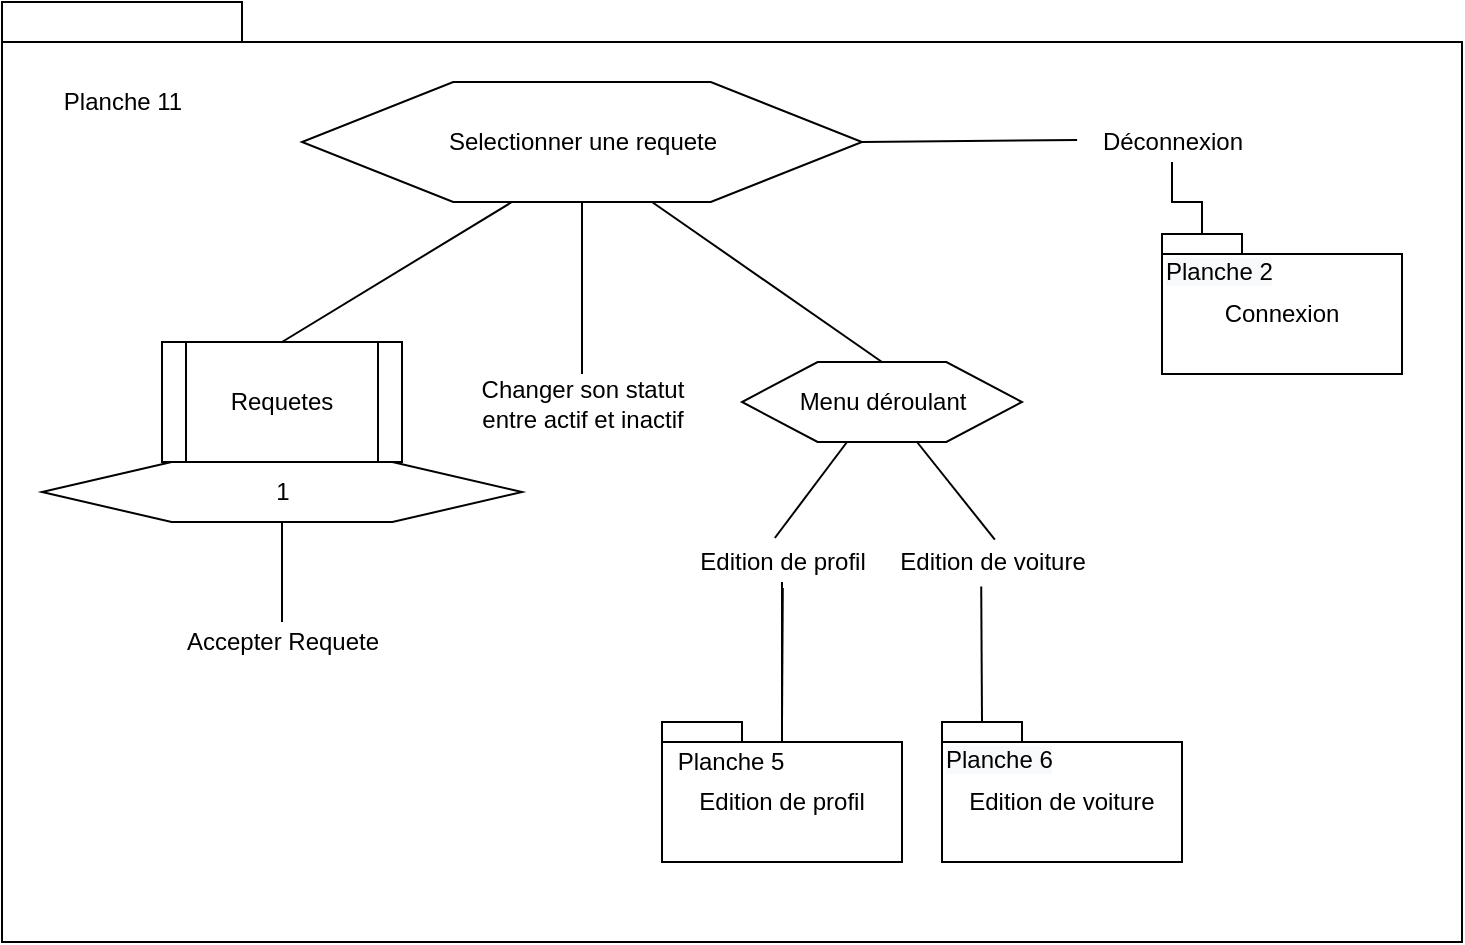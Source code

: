 <mxfile version="13.3.0" type="device"><diagram id="bToOcTh_3GBbA47eGiBJ" name="Page-1"><mxGraphModel dx="1038" dy="600" grid="1" gridSize="10" guides="1" tooltips="1" connect="1" arrows="1" fold="1" page="1" pageScale="1" pageWidth="827" pageHeight="1169" math="0" shadow="0"><root><mxCell id="0"/><mxCell id="1" parent="0"/><mxCell id="1eiLynndryjAbfIVPd-F-1" value="Requetes" style="shape=process;whiteSpace=wrap;html=1;backgroundOutline=1;" vertex="1" parent="1"><mxGeometry x="130" y="250" width="120" height="60" as="geometry"/></mxCell><mxCell id="1eiLynndryjAbfIVPd-F-2" value="" style="verticalLabelPosition=bottom;verticalAlign=top;html=1;shape=hexagon;perimeter=hexagonPerimeter2;arcSize=6;size=0.27;" vertex="1" parent="1"><mxGeometry x="200" y="120" width="280" height="60" as="geometry"/></mxCell><mxCell id="1eiLynndryjAbfIVPd-F-3" value="Selectionner une requete" style="text;html=1;align=center;verticalAlign=middle;resizable=0;points=[];autosize=1;" vertex="1" parent="1"><mxGeometry x="265" y="140" width="150" height="20" as="geometry"/></mxCell><mxCell id="1eiLynndryjAbfIVPd-F-4" value="" style="verticalLabelPosition=bottom;verticalAlign=top;html=1;shape=hexagon;perimeter=hexagonPerimeter2;arcSize=6;size=0.27;" vertex="1" parent="1"><mxGeometry x="70" y="310" width="240" height="30" as="geometry"/></mxCell><mxCell id="1eiLynndryjAbfIVPd-F-5" value="1" style="text;html=1;align=center;verticalAlign=middle;resizable=0;points=[];autosize=1;" vertex="1" parent="1"><mxGeometry x="180" y="315" width="20" height="20" as="geometry"/></mxCell><mxCell id="1eiLynndryjAbfIVPd-F-6" value="" style="endArrow=none;html=1;entryX=0.375;entryY=1;entryDx=0;entryDy=0;exitX=0.5;exitY=0;exitDx=0;exitDy=0;" edge="1" parent="1" source="1eiLynndryjAbfIVPd-F-1" target="1eiLynndryjAbfIVPd-F-2"><mxGeometry width="50" height="50" relative="1" as="geometry"><mxPoint x="390" y="250" as="sourcePoint"/><mxPoint x="440" y="200" as="targetPoint"/></mxGeometry></mxCell><mxCell id="1eiLynndryjAbfIVPd-F-8" style="edgeStyle=orthogonalEdgeStyle;rounded=0;orthogonalLoop=1;jettySize=auto;html=1;entryX=0.5;entryY=1;entryDx=0;entryDy=0;endArrow=none;endFill=0;" edge="1" parent="1" source="1eiLynndryjAbfIVPd-F-7" target="1eiLynndryjAbfIVPd-F-4"><mxGeometry relative="1" as="geometry"/></mxCell><mxCell id="1eiLynndryjAbfIVPd-F-7" value="Accepter Requete" style="text;html=1;align=center;verticalAlign=middle;resizable=0;points=[];autosize=1;" vertex="1" parent="1"><mxGeometry x="135" y="390" width="110" height="20" as="geometry"/></mxCell><mxCell id="1eiLynndryjAbfIVPd-F-10" style="edgeStyle=orthogonalEdgeStyle;rounded=0;orthogonalLoop=1;jettySize=auto;html=1;entryX=0.5;entryY=1;entryDx=0;entryDy=0;endArrow=none;endFill=0;" edge="1" parent="1" source="1eiLynndryjAbfIVPd-F-9" target="1eiLynndryjAbfIVPd-F-2"><mxGeometry relative="1" as="geometry"/></mxCell><mxCell id="1eiLynndryjAbfIVPd-F-9" value="Changer son statut &lt;br&gt;entre actif et inactif" style="text;html=1;align=center;verticalAlign=middle;resizable=0;points=[];autosize=1;" vertex="1" parent="1"><mxGeometry x="280" y="266" width="120" height="30" as="geometry"/></mxCell><mxCell id="1eiLynndryjAbfIVPd-F-11" value="" style="verticalLabelPosition=bottom;verticalAlign=top;html=1;shape=hexagon;perimeter=hexagonPerimeter2;arcSize=6;size=0.27;" vertex="1" parent="1"><mxGeometry x="420" y="260" width="140" height="40" as="geometry"/></mxCell><mxCell id="1eiLynndryjAbfIVPd-F-12" value="Menu déroulant" style="text;html=1;align=center;verticalAlign=middle;resizable=0;points=[];autosize=1;" vertex="1" parent="1"><mxGeometry x="440" y="270" width="100" height="20" as="geometry"/></mxCell><mxCell id="1eiLynndryjAbfIVPd-F-13" value="Edition de profil" style="text;html=1;align=center;verticalAlign=middle;resizable=0;points=[];autosize=1;" vertex="1" parent="1"><mxGeometry x="390" y="350" width="100" height="20" as="geometry"/></mxCell><mxCell id="1eiLynndryjAbfIVPd-F-14" value="Edition de voiture" style="text;html=1;align=center;verticalAlign=middle;resizable=0;points=[];autosize=1;" vertex="1" parent="1"><mxGeometry x="490" y="350" width="110" height="20" as="geometry"/></mxCell><mxCell id="1eiLynndryjAbfIVPd-F-15" value="" style="endArrow=none;html=1;entryX=0.375;entryY=1;entryDx=0;entryDy=0;exitX=0.464;exitY=-0.1;exitDx=0;exitDy=0;exitPerimeter=0;" edge="1" parent="1" source="1eiLynndryjAbfIVPd-F-13" target="1eiLynndryjAbfIVPd-F-11"><mxGeometry width="50" height="50" relative="1" as="geometry"><mxPoint x="415" y="356" as="sourcePoint"/><mxPoint x="465" y="306" as="targetPoint"/></mxGeometry></mxCell><mxCell id="1eiLynndryjAbfIVPd-F-16" value="" style="endArrow=none;html=1;entryX=0.513;entryY=-0.06;entryDx=0;entryDy=0;entryPerimeter=0;exitX=0.625;exitY=1;exitDx=0;exitDy=0;" edge="1" parent="1" source="1eiLynndryjAbfIVPd-F-11" target="1eiLynndryjAbfIVPd-F-14"><mxGeometry width="50" height="50" relative="1" as="geometry"><mxPoint x="350" y="260" as="sourcePoint"/><mxPoint x="400" y="210" as="targetPoint"/></mxGeometry></mxCell><mxCell id="1eiLynndryjAbfIVPd-F-17" value="" style="endArrow=none;html=1;entryX=0.5;entryY=0;entryDx=0;entryDy=0;exitX=0.625;exitY=1;exitDx=0;exitDy=0;" edge="1" parent="1" source="1eiLynndryjAbfIVPd-F-2" target="1eiLynndryjAbfIVPd-F-11"><mxGeometry width="50" height="50" relative="1" as="geometry"><mxPoint x="390" y="250" as="sourcePoint"/><mxPoint x="440" y="200" as="targetPoint"/></mxGeometry></mxCell><mxCell id="1eiLynndryjAbfIVPd-F-34" style="edgeStyle=orthogonalEdgeStyle;rounded=0;orthogonalLoop=1;jettySize=auto;html=1;entryX=0.5;entryY=0;entryDx=0;entryDy=0;endArrow=none;endFill=0;" edge="1" parent="1" source="1eiLynndryjAbfIVPd-F-18" target="1eiLynndryjAbfIVPd-F-32"><mxGeometry relative="1" as="geometry"/></mxCell><mxCell id="1eiLynndryjAbfIVPd-F-18" value="Déconnexion" style="text;html=1;align=center;verticalAlign=middle;resizable=0;points=[];autosize=1;" vertex="1" parent="1"><mxGeometry x="590" y="140" width="90" height="20" as="geometry"/></mxCell><mxCell id="1eiLynndryjAbfIVPd-F-20" value="" style="endArrow=none;html=1;entryX=-0.027;entryY=0.45;entryDx=0;entryDy=0;entryPerimeter=0;exitX=1;exitY=0.5;exitDx=0;exitDy=0;" edge="1" parent="1" source="1eiLynndryjAbfIVPd-F-2" target="1eiLynndryjAbfIVPd-F-18"><mxGeometry width="50" height="50" relative="1" as="geometry"><mxPoint x="390" y="250" as="sourcePoint"/><mxPoint x="440" y="200" as="targetPoint"/></mxGeometry></mxCell><mxCell id="1eiLynndryjAbfIVPd-F-21" value="" style="endArrow=none;html=1;entryX=0.504;entryY=1.15;entryDx=0;entryDy=0;entryPerimeter=0;" edge="1" parent="1" target="1eiLynndryjAbfIVPd-F-13"><mxGeometry width="50" height="50" relative="1" as="geometry"><mxPoint x="440" y="440" as="sourcePoint"/><mxPoint x="440" y="200" as="targetPoint"/></mxGeometry></mxCell><mxCell id="1eiLynndryjAbfIVPd-F-22" value="" style="endArrow=none;html=1;entryX=0.451;entryY=1.11;entryDx=0;entryDy=0;entryPerimeter=0;exitX=0.5;exitY=0;exitDx=0;exitDy=0;" edge="1" parent="1" source="1eiLynndryjAbfIVPd-F-26" target="1eiLynndryjAbfIVPd-F-14"><mxGeometry width="50" height="50" relative="1" as="geometry"><mxPoint x="540" y="440" as="sourcePoint"/><mxPoint x="540.4" y="383" as="targetPoint"/></mxGeometry></mxCell><mxCell id="1eiLynndryjAbfIVPd-F-28" value="" style="edgeStyle=orthogonalEdgeStyle;rounded=0;orthogonalLoop=1;jettySize=auto;html=1;endArrow=none;endFill=0;exitX=0.5;exitY=0;exitDx=0;exitDy=0;" edge="1" parent="1" source="1eiLynndryjAbfIVPd-F-23"><mxGeometry relative="1" as="geometry"><mxPoint x="440" y="370" as="targetPoint"/></mxGeometry></mxCell><mxCell id="1eiLynndryjAbfIVPd-F-23" value="Edition de profil" style="rounded=0;whiteSpace=wrap;html=1;fillColor=none;" vertex="1" parent="1"><mxGeometry x="380" y="450" width="120" height="60" as="geometry"/></mxCell><mxCell id="1eiLynndryjAbfIVPd-F-24" value="" style="rounded=0;whiteSpace=wrap;html=1;fillColor=none;" vertex="1" parent="1"><mxGeometry x="380" y="440" width="40" height="10" as="geometry"/></mxCell><mxCell id="1eiLynndryjAbfIVPd-F-25" value="Edition de voiture" style="rounded=0;whiteSpace=wrap;html=1;fillColor=none;" vertex="1" parent="1"><mxGeometry x="520" y="450" width="120" height="60" as="geometry"/></mxCell><mxCell id="1eiLynndryjAbfIVPd-F-26" value="" style="rounded=0;whiteSpace=wrap;html=1;fillColor=none;" vertex="1" parent="1"><mxGeometry x="520" y="440" width="40" height="10" as="geometry"/></mxCell><mxCell id="1eiLynndryjAbfIVPd-F-29" value="Planche 5" style="text;html=1;align=center;verticalAlign=middle;resizable=0;points=[];autosize=1;" vertex="1" parent="1"><mxGeometry x="379" y="450" width="70" height="20" as="geometry"/></mxCell><mxCell id="1eiLynndryjAbfIVPd-F-30" value="&lt;span style=&quot;color: rgb(0 , 0 , 0) ; font-family: &amp;#34;helvetica&amp;#34; ; font-size: 12px ; font-style: normal ; font-weight: 400 ; letter-spacing: normal ; text-align: center ; text-indent: 0px ; text-transform: none ; word-spacing: 0px ; background-color: rgb(248 , 249 , 250) ; display: inline ; float: none&quot;&gt;Planche 6&lt;/span&gt;" style="text;whiteSpace=wrap;html=1;" vertex="1" parent="1"><mxGeometry x="520" y="445" width="80" height="30" as="geometry"/></mxCell><mxCell id="1eiLynndryjAbfIVPd-F-31" value="Connexion" style="rounded=0;whiteSpace=wrap;html=1;fillColor=none;" vertex="1" parent="1"><mxGeometry x="630" y="206" width="120" height="60" as="geometry"/></mxCell><mxCell id="1eiLynndryjAbfIVPd-F-32" value="" style="rounded=0;whiteSpace=wrap;html=1;fillColor=none;" vertex="1" parent="1"><mxGeometry x="630" y="196" width="40" height="10" as="geometry"/></mxCell><mxCell id="1eiLynndryjAbfIVPd-F-33" value="&lt;span style=&quot;color: rgb(0 , 0 , 0) ; font-family: &amp;#34;helvetica&amp;#34; ; font-size: 12px ; font-style: normal ; font-weight: 400 ; letter-spacing: normal ; text-align: center ; text-indent: 0px ; text-transform: none ; word-spacing: 0px ; background-color: rgb(248 , 249 , 250) ; display: inline ; float: none&quot;&gt;Planche 2&lt;/span&gt;" style="text;whiteSpace=wrap;html=1;" vertex="1" parent="1"><mxGeometry x="630" y="201" width="80" height="30" as="geometry"/></mxCell><mxCell id="1eiLynndryjAbfIVPd-F-35" value="" style="rounded=0;whiteSpace=wrap;html=1;fillColor=none;" vertex="1" parent="1"><mxGeometry x="50" y="100" width="730" height="450" as="geometry"/></mxCell><mxCell id="1eiLynndryjAbfIVPd-F-36" value="" style="rounded=0;whiteSpace=wrap;html=1;fillColor=none;direction=west;" vertex="1" parent="1"><mxGeometry x="50" y="80" width="120" height="20" as="geometry"/></mxCell><mxCell id="1eiLynndryjAbfIVPd-F-37" value="Planche 11" style="text;html=1;align=center;verticalAlign=middle;resizable=0;points=[];autosize=1;" vertex="1" parent="1"><mxGeometry x="75" y="120" width="70" height="20" as="geometry"/></mxCell></root></mxGraphModel></diagram></mxfile>